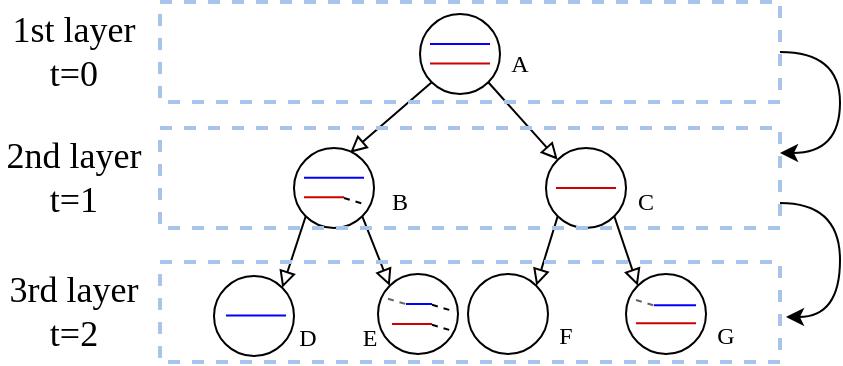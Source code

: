<mxfile version="20.0.1" type="github">
  <diagram id="vGKVlqNKv7uY1KQW3NVf" name="Page-1">
    <mxGraphModel dx="2249" dy="754" grid="1" gridSize="10" guides="1" tooltips="1" connect="1" arrows="1" fold="1" page="1" pageScale="1" pageWidth="827" pageHeight="1169" math="0" shadow="0">
      <root>
        <mxCell id="0" />
        <mxCell id="1" parent="0" />
        <mxCell id="GIa0KxDs6VvTqCMs2XQG-28" style="rounded=0;jumpSize=6;orthogonalLoop=1;jettySize=auto;html=1;exitX=0;exitY=1;exitDx=0;exitDy=0;entryX=0.703;entryY=0.058;entryDx=0;entryDy=0;entryPerimeter=0;fontFamily=Times New Roman;fontSize=12;startArrow=none;startFill=0;endArrow=block;endFill=0;strokeColor=#000000;" parent="1" source="GIa0KxDs6VvTqCMs2XQG-1" target="GIa0KxDs6VvTqCMs2XQG-2" edge="1">
          <mxGeometry relative="1" as="geometry" />
        </mxCell>
        <mxCell id="GIa0KxDs6VvTqCMs2XQG-32" style="edgeStyle=none;rounded=0;jumpSize=6;orthogonalLoop=1;jettySize=auto;html=1;exitX=1;exitY=1;exitDx=0;exitDy=0;entryX=0;entryY=0;entryDx=0;entryDy=0;fontFamily=Times New Roman;fontSize=12;startArrow=none;startFill=0;endArrow=block;endFill=0;strokeColor=#000000;" parent="1" source="GIa0KxDs6VvTqCMs2XQG-1" target="GIa0KxDs6VvTqCMs2XQG-3" edge="1">
          <mxGeometry relative="1" as="geometry" />
        </mxCell>
        <mxCell id="GIa0KxDs6VvTqCMs2XQG-1" value="" style="ellipse;whiteSpace=wrap;html=1;shadow=0;sketch=0;fontFamily=Times New Roman;fontSize=12;strokeWidth=1;" parent="1" vertex="1">
          <mxGeometry x="200" y="40" width="40" height="40" as="geometry" />
        </mxCell>
        <mxCell id="GIa0KxDs6VvTqCMs2XQG-33" style="edgeStyle=none;rounded=0;jumpSize=6;orthogonalLoop=1;jettySize=auto;html=1;exitX=0;exitY=1;exitDx=0;exitDy=0;entryX=1;entryY=0;entryDx=0;entryDy=0;fontFamily=Times New Roman;fontSize=12;startArrow=none;startFill=0;endArrow=block;endFill=0;strokeColor=#000000;" parent="1" source="GIa0KxDs6VvTqCMs2XQG-2" target="GIa0KxDs6VvTqCMs2XQG-4" edge="1">
          <mxGeometry relative="1" as="geometry" />
        </mxCell>
        <mxCell id="GIa0KxDs6VvTqCMs2XQG-34" style="edgeStyle=none;rounded=0;jumpSize=6;orthogonalLoop=1;jettySize=auto;html=1;exitX=1;exitY=1;exitDx=0;exitDy=0;entryX=0;entryY=0;entryDx=0;entryDy=0;fontFamily=Times New Roman;fontSize=12;startArrow=none;startFill=0;endArrow=block;endFill=0;strokeColor=#000000;" parent="1" source="GIa0KxDs6VvTqCMs2XQG-2" target="GIa0KxDs6VvTqCMs2XQG-5" edge="1">
          <mxGeometry relative="1" as="geometry" />
        </mxCell>
        <mxCell id="GIa0KxDs6VvTqCMs2XQG-2" value="" style="ellipse;whiteSpace=wrap;html=1;shadow=0;sketch=0;fontFamily=Times New Roman;fontSize=12;strokeWidth=1;" parent="1" vertex="1">
          <mxGeometry x="137" y="107" width="40" height="40" as="geometry" />
        </mxCell>
        <mxCell id="GIa0KxDs6VvTqCMs2XQG-35" style="edgeStyle=none;rounded=0;jumpSize=6;orthogonalLoop=1;jettySize=auto;html=1;exitX=1;exitY=1;exitDx=0;exitDy=0;entryX=0;entryY=0;entryDx=0;entryDy=0;fontFamily=Times New Roman;fontSize=12;startArrow=none;startFill=0;endArrow=block;endFill=0;strokeColor=#000000;" parent="1" source="GIa0KxDs6VvTqCMs2XQG-3" target="GIa0KxDs6VvTqCMs2XQG-6" edge="1">
          <mxGeometry relative="1" as="geometry" />
        </mxCell>
        <mxCell id="GIa0KxDs6VvTqCMs2XQG-87" style="rounded=0;jumpSize=6;orthogonalLoop=1;jettySize=auto;html=1;exitX=0;exitY=1;exitDx=0;exitDy=0;entryX=1;entryY=0;entryDx=0;entryDy=0;fontFamily=Times New Roman;fontSize=12;startArrow=none;startFill=0;endArrow=block;endFill=0;strokeColor=#000000;" parent="1" source="GIa0KxDs6VvTqCMs2XQG-3" target="GIa0KxDs6VvTqCMs2XQG-85" edge="1">
          <mxGeometry relative="1" as="geometry" />
        </mxCell>
        <mxCell id="GIa0KxDs6VvTqCMs2XQG-3" value="" style="ellipse;whiteSpace=wrap;html=1;shadow=0;sketch=0;fontFamily=Times New Roman;fontSize=12;strokeWidth=1;" parent="1" vertex="1">
          <mxGeometry x="263" y="107" width="40" height="40" as="geometry" />
        </mxCell>
        <mxCell id="GIa0KxDs6VvTqCMs2XQG-4" value="" style="ellipse;whiteSpace=wrap;html=1;shadow=0;sketch=0;fontFamily=Times New Roman;fontSize=12;strokeWidth=1;" parent="1" vertex="1">
          <mxGeometry x="97" y="171" width="40" height="40" as="geometry" />
        </mxCell>
        <mxCell id="GIa0KxDs6VvTqCMs2XQG-5" value="" style="ellipse;whiteSpace=wrap;html=1;shadow=0;sketch=0;fontFamily=Times New Roman;fontSize=12;strokeWidth=1;" parent="1" vertex="1">
          <mxGeometry x="179" y="170" width="40" height="40" as="geometry" />
        </mxCell>
        <mxCell id="GIa0KxDs6VvTqCMs2XQG-6" value="" style="ellipse;whiteSpace=wrap;html=1;shadow=0;sketch=0;fontFamily=Times New Roman;fontSize=12;strokeWidth=1;" parent="1" vertex="1">
          <mxGeometry x="303" y="170" width="40" height="40" as="geometry" />
        </mxCell>
        <mxCell id="GIa0KxDs6VvTqCMs2XQG-7" value="" style="endArrow=none;html=1;rounded=0;fontFamily=Times New Roman;fontSize=12;strokeColor=#0000FF;" parent="1" edge="1">
          <mxGeometry width="50" height="50" relative="1" as="geometry">
            <mxPoint x="205" y="54.97" as="sourcePoint" />
            <mxPoint x="235" y="54.97" as="targetPoint" />
          </mxGeometry>
        </mxCell>
        <mxCell id="GIa0KxDs6VvTqCMs2XQG-9" value="" style="endArrow=none;html=1;rounded=0;fontFamily=Times New Roman;fontSize=12;strokeColor=#CC0000;" parent="1" edge="1">
          <mxGeometry width="50" height="50" relative="1" as="geometry">
            <mxPoint x="205" y="64.78" as="sourcePoint" />
            <mxPoint x="235" y="64.78" as="targetPoint" />
          </mxGeometry>
        </mxCell>
        <mxCell id="GIa0KxDs6VvTqCMs2XQG-10" value="" style="endArrow=none;html=1;rounded=0;fontFamily=Times New Roman;fontSize=12;strokeColor=#0000FF;" parent="1" edge="1">
          <mxGeometry width="50" height="50" relative="1" as="geometry">
            <mxPoint x="142" y="121.83" as="sourcePoint" />
            <mxPoint x="172" y="121.83" as="targetPoint" />
          </mxGeometry>
        </mxCell>
        <mxCell id="GIa0KxDs6VvTqCMs2XQG-11" value="" style="endArrow=none;html=1;rounded=0;fontFamily=Times New Roman;fontSize=12;strokeColor=#CC0000;jumpSize=6;" parent="1" edge="1">
          <mxGeometry width="50" height="50" relative="1" as="geometry">
            <mxPoint x="142" y="131.64" as="sourcePoint" />
            <mxPoint x="162" y="131.64" as="targetPoint" />
          </mxGeometry>
        </mxCell>
        <mxCell id="GIa0KxDs6VvTqCMs2XQG-13" value="" style="endArrow=none;html=1;rounded=0;fontFamily=Times New Roman;fontSize=12;strokeColor=#CC0000;" parent="1" edge="1">
          <mxGeometry width="50" height="50" relative="1" as="geometry">
            <mxPoint x="268" y="127.0" as="sourcePoint" />
            <mxPoint x="298" y="127.0" as="targetPoint" />
          </mxGeometry>
        </mxCell>
        <mxCell id="GIa0KxDs6VvTqCMs2XQG-14" value="" style="endArrow=none;html=1;rounded=0;fontFamily=Times New Roman;fontSize=12;strokeColor=#0000FF;" parent="1" edge="1">
          <mxGeometry width="50" height="50" relative="1" as="geometry">
            <mxPoint x="103" y="190.74" as="sourcePoint" />
            <mxPoint x="133" y="190.74" as="targetPoint" />
          </mxGeometry>
        </mxCell>
        <mxCell id="GIa0KxDs6VvTqCMs2XQG-16" value="" style="endArrow=none;html=1;rounded=0;fontFamily=Times New Roman;fontSize=12;strokeColor=#0000FF;" parent="1" edge="1">
          <mxGeometry width="50" height="50" relative="1" as="geometry">
            <mxPoint x="193" y="185" as="sourcePoint" />
            <mxPoint x="206" y="185" as="targetPoint" />
          </mxGeometry>
        </mxCell>
        <mxCell id="GIa0KxDs6VvTqCMs2XQG-21" value="" style="endArrow=none;html=1;rounded=0;fontFamily=Times New Roman;fontSize=12;strokeColor=#CC0000;" parent="1" edge="1">
          <mxGeometry width="50" height="50" relative="1" as="geometry">
            <mxPoint x="308" y="194.64" as="sourcePoint" />
            <mxPoint x="338" y="194.64" as="targetPoint" />
          </mxGeometry>
        </mxCell>
        <mxCell id="GIa0KxDs6VvTqCMs2XQG-23" value="" style="endArrow=none;html=1;rounded=0;fontFamily=Times New Roman;fontSize=12;strokeColor=#000000;jumpSize=6;dashed=1;" parent="1" edge="1">
          <mxGeometry width="50" height="50" relative="1" as="geometry">
            <mxPoint x="162" y="132" as="sourcePoint" />
            <mxPoint x="172" y="135" as="targetPoint" />
          </mxGeometry>
        </mxCell>
        <mxCell id="GIa0KxDs6VvTqCMs2XQG-24" value="" style="endArrow=none;html=1;rounded=0;fontFamily=Times New Roman;fontSize=12;strokeColor=#CC0000;jumpSize=6;" parent="1" edge="1">
          <mxGeometry width="50" height="50" relative="1" as="geometry">
            <mxPoint x="186" y="195" as="sourcePoint" />
            <mxPoint x="206" y="195" as="targetPoint" />
          </mxGeometry>
        </mxCell>
        <mxCell id="GIa0KxDs6VvTqCMs2XQG-25" value="" style="endArrow=none;html=1;rounded=0;fontFamily=Times New Roman;fontSize=12;strokeColor=#000000;jumpSize=6;dashed=1;" parent="1" edge="1">
          <mxGeometry width="50" height="50" relative="1" as="geometry">
            <mxPoint x="206" y="195.36" as="sourcePoint" />
            <mxPoint x="216" y="198.36" as="targetPoint" />
          </mxGeometry>
        </mxCell>
        <mxCell id="GIa0KxDs6VvTqCMs2XQG-26" value="" style="endArrow=none;html=1;rounded=0;fontFamily=Times New Roman;fontSize=12;strokeColor=#000000;jumpSize=6;dashed=1;" parent="1" edge="1">
          <mxGeometry width="50" height="50" relative="1" as="geometry">
            <mxPoint x="206" y="185.36" as="sourcePoint" />
            <mxPoint x="216" y="188.36" as="targetPoint" />
          </mxGeometry>
        </mxCell>
        <mxCell id="GIa0KxDs6VvTqCMs2XQG-27" value="" style="endArrow=none;html=1;rounded=0;fontFamily=Times New Roman;fontSize=12;strokeColor=#666666;jumpSize=6;dashed=1;" parent="1" edge="1">
          <mxGeometry width="50" height="50" relative="1" as="geometry">
            <mxPoint x="184" y="182.36" as="sourcePoint" />
            <mxPoint x="194" y="185.36" as="targetPoint" />
          </mxGeometry>
        </mxCell>
        <mxCell id="GIa0KxDs6VvTqCMs2XQG-29" value="" style="endArrow=none;html=1;rounded=0;fontFamily=Times New Roman;fontSize=12;strokeColor=#0000FF;" parent="1" edge="1">
          <mxGeometry width="50" height="50" relative="1" as="geometry">
            <mxPoint x="317" y="185.64" as="sourcePoint" />
            <mxPoint x="338" y="185.64" as="targetPoint" />
          </mxGeometry>
        </mxCell>
        <mxCell id="GIa0KxDs6VvTqCMs2XQG-31" value="" style="endArrow=none;html=1;rounded=0;fontFamily=Times New Roman;fontSize=12;strokeColor=#666666;jumpSize=6;dashed=1;" parent="1" edge="1">
          <mxGeometry width="50" height="50" relative="1" as="geometry">
            <mxPoint x="308" y="183" as="sourcePoint" />
            <mxPoint x="318" y="186" as="targetPoint" />
          </mxGeometry>
        </mxCell>
        <mxCell id="GIa0KxDs6VvTqCMs2XQG-36" value="" style="rounded=0;whiteSpace=wrap;html=1;shadow=0;sketch=0;fontFamily=Times New Roman;fontSize=12;strokeWidth=2;fillColor=none;dashed=1;strokeColor=#A9C4EB;" parent="1" vertex="1">
          <mxGeometry x="70" y="164" width="310" height="50" as="geometry" />
        </mxCell>
        <mxCell id="GIa0KxDs6VvTqCMs2XQG-94" style="edgeStyle=orthogonalEdgeStyle;curved=1;rounded=0;jumpSize=6;orthogonalLoop=1;jettySize=auto;html=1;exitX=1;exitY=0.75;exitDx=0;exitDy=0;entryX=1;entryY=0.25;entryDx=0;entryDy=0;fontFamily=Times New Roman;fontSize=12;startArrow=none;startFill=0;endArrow=classic;endFill=1;strokeColor=#000000;" parent="1" source="GIa0KxDs6VvTqCMs2XQG-37" target="GIa0KxDs6VvTqCMs2XQG-83" edge="1">
          <mxGeometry relative="1" as="geometry">
            <Array as="points">
              <mxPoint x="410" y="134" />
              <mxPoint x="410" y="192" />
            </Array>
          </mxGeometry>
        </mxCell>
        <mxCell id="GIa0KxDs6VvTqCMs2XQG-37" value="" style="rounded=0;whiteSpace=wrap;html=1;shadow=0;sketch=0;fontFamily=Times New Roman;fontSize=12;strokeWidth=2;fillColor=none;dashed=1;strokeColor=#A9C4EB;" parent="1" vertex="1">
          <mxGeometry x="70" y="97" width="310" height="50" as="geometry" />
        </mxCell>
        <mxCell id="GIa0KxDs6VvTqCMs2XQG-96" style="edgeStyle=orthogonalEdgeStyle;curved=1;rounded=0;jumpSize=6;orthogonalLoop=1;jettySize=auto;html=1;exitX=1;exitY=0.5;exitDx=0;exitDy=0;entryX=1;entryY=0.25;entryDx=0;entryDy=0;fontFamily=Times New Roman;fontSize=12;startArrow=none;startFill=0;endArrow=classic;endFill=1;strokeColor=#000000;" parent="1" source="GIa0KxDs6VvTqCMs2XQG-38" target="GIa0KxDs6VvTqCMs2XQG-37" edge="1">
          <mxGeometry relative="1" as="geometry">
            <Array as="points">
              <mxPoint x="410" y="59" />
              <mxPoint x="410" y="110" />
            </Array>
          </mxGeometry>
        </mxCell>
        <mxCell id="GIa0KxDs6VvTqCMs2XQG-38" value="" style="rounded=0;whiteSpace=wrap;html=1;shadow=0;sketch=0;fontFamily=Times New Roman;fontSize=12;strokeWidth=2;fillColor=none;dashed=1;strokeColor=#A9C4EB;" parent="1" vertex="1">
          <mxGeometry x="70" y="34" width="310" height="50" as="geometry" />
        </mxCell>
        <mxCell id="GIa0KxDs6VvTqCMs2XQG-69" value="&lt;font style=&quot;font-size: 18px;&quot;&gt;1st layer&lt;br&gt;t=0&lt;/font&gt;" style="text;html=1;strokeColor=none;fillColor=none;align=center;verticalAlign=middle;whiteSpace=wrap;rounded=0;shadow=0;dashed=1;sketch=0;fontFamily=Times New Roman;fontSize=12;" parent="1" vertex="1">
          <mxGeometry x="-10" y="44" width="74" height="30" as="geometry" />
        </mxCell>
        <mxCell id="GIa0KxDs6VvTqCMs2XQG-70" value="&lt;font style=&quot;font-size: 18px;&quot;&gt;2nd layer&lt;br&gt;t=1&lt;/font&gt;" style="text;html=1;strokeColor=none;fillColor=none;align=center;verticalAlign=middle;whiteSpace=wrap;rounded=0;shadow=0;dashed=1;sketch=0;fontFamily=Times New Roman;fontSize=12;" parent="1" vertex="1">
          <mxGeometry x="-10" y="107" width="74" height="30" as="geometry" />
        </mxCell>
        <mxCell id="GIa0KxDs6VvTqCMs2XQG-71" value="&lt;font style=&quot;font-size: 18px;&quot;&gt;3rd layer&lt;br&gt;t=2&lt;/font&gt;" style="text;html=1;strokeColor=none;fillColor=none;align=center;verticalAlign=middle;whiteSpace=wrap;rounded=0;shadow=0;dashed=1;sketch=0;fontFamily=Times New Roman;fontSize=12;" parent="1" vertex="1">
          <mxGeometry x="-10" y="174" width="74" height="30" as="geometry" />
        </mxCell>
        <mxCell id="GIa0KxDs6VvTqCMs2XQG-78" value="&lt;font style=&quot;font-size: 12px;&quot;&gt;A&lt;/font&gt;" style="text;html=1;strokeColor=none;fillColor=none;align=center;verticalAlign=middle;whiteSpace=wrap;rounded=0;shadow=0;dashed=1;sketch=0;fontFamily=Times New Roman;fontSize=15;" parent="1" vertex="1">
          <mxGeometry x="220" y="48" width="60" height="30" as="geometry" />
        </mxCell>
        <mxCell id="GIa0KxDs6VvTqCMs2XQG-79" value="&lt;font style=&quot;font-size: 12px;&quot;&gt;B&lt;/font&gt;" style="text;html=1;strokeColor=none;fillColor=none;align=center;verticalAlign=middle;whiteSpace=wrap;rounded=0;shadow=0;dashed=1;sketch=0;fontFamily=Times New Roman;fontSize=15;" parent="1" vertex="1">
          <mxGeometry x="160" y="117" width="60" height="30" as="geometry" />
        </mxCell>
        <mxCell id="GIa0KxDs6VvTqCMs2XQG-80" value="&lt;font style=&quot;font-size: 12px;&quot;&gt;C&lt;/font&gt;" style="text;html=1;strokeColor=none;fillColor=none;align=center;verticalAlign=middle;whiteSpace=wrap;rounded=0;shadow=0;dashed=1;sketch=0;fontFamily=Times New Roman;fontSize=15;" parent="1" vertex="1">
          <mxGeometry x="283" y="117" width="60" height="30" as="geometry" />
        </mxCell>
        <mxCell id="GIa0KxDs6VvTqCMs2XQG-81" value="&lt;font style=&quot;font-size: 12px;&quot;&gt;D&lt;/font&gt;" style="text;html=1;strokeColor=none;fillColor=none;align=center;verticalAlign=middle;whiteSpace=wrap;rounded=0;shadow=0;dashed=1;sketch=0;fontFamily=Times New Roman;fontSize=15;" parent="1" vertex="1">
          <mxGeometry x="114" y="185" width="60" height="30" as="geometry" />
        </mxCell>
        <mxCell id="GIa0KxDs6VvTqCMs2XQG-82" value="&lt;font style=&quot;font-size: 12px;&quot;&gt;E&lt;/font&gt;" style="text;html=1;strokeColor=none;fillColor=none;align=center;verticalAlign=middle;whiteSpace=wrap;rounded=0;shadow=0;dashed=1;sketch=0;fontFamily=Times New Roman;fontSize=15;" parent="1" vertex="1">
          <mxGeometry x="145" y="185" width="60" height="30" as="geometry" />
        </mxCell>
        <mxCell id="GIa0KxDs6VvTqCMs2XQG-83" value="&lt;font style=&quot;font-size: 12px;&quot;&gt;G&lt;/font&gt;" style="text;html=1;strokeColor=none;fillColor=none;align=center;verticalAlign=middle;whiteSpace=wrap;rounded=0;shadow=0;dashed=1;sketch=0;fontFamily=Times New Roman;fontSize=15;" parent="1" vertex="1">
          <mxGeometry x="323" y="184" width="60" height="30" as="geometry" />
        </mxCell>
        <mxCell id="GIa0KxDs6VvTqCMs2XQG-85" value="" style="ellipse;whiteSpace=wrap;html=1;shadow=0;sketch=0;fontFamily=Times New Roman;fontSize=12;strokeWidth=1;" parent="1" vertex="1">
          <mxGeometry x="224" y="170" width="40" height="40" as="geometry" />
        </mxCell>
        <mxCell id="GIa0KxDs6VvTqCMs2XQG-88" value="&lt;font style=&quot;font-size: 12px;&quot;&gt;F&lt;/font&gt;" style="text;html=1;strokeColor=none;fillColor=none;align=center;verticalAlign=middle;whiteSpace=wrap;rounded=0;shadow=0;dashed=1;sketch=0;fontFamily=Times New Roman;fontSize=15;" parent="1" vertex="1">
          <mxGeometry x="243" y="184" width="60" height="30" as="geometry" />
        </mxCell>
      </root>
    </mxGraphModel>
  </diagram>
</mxfile>
